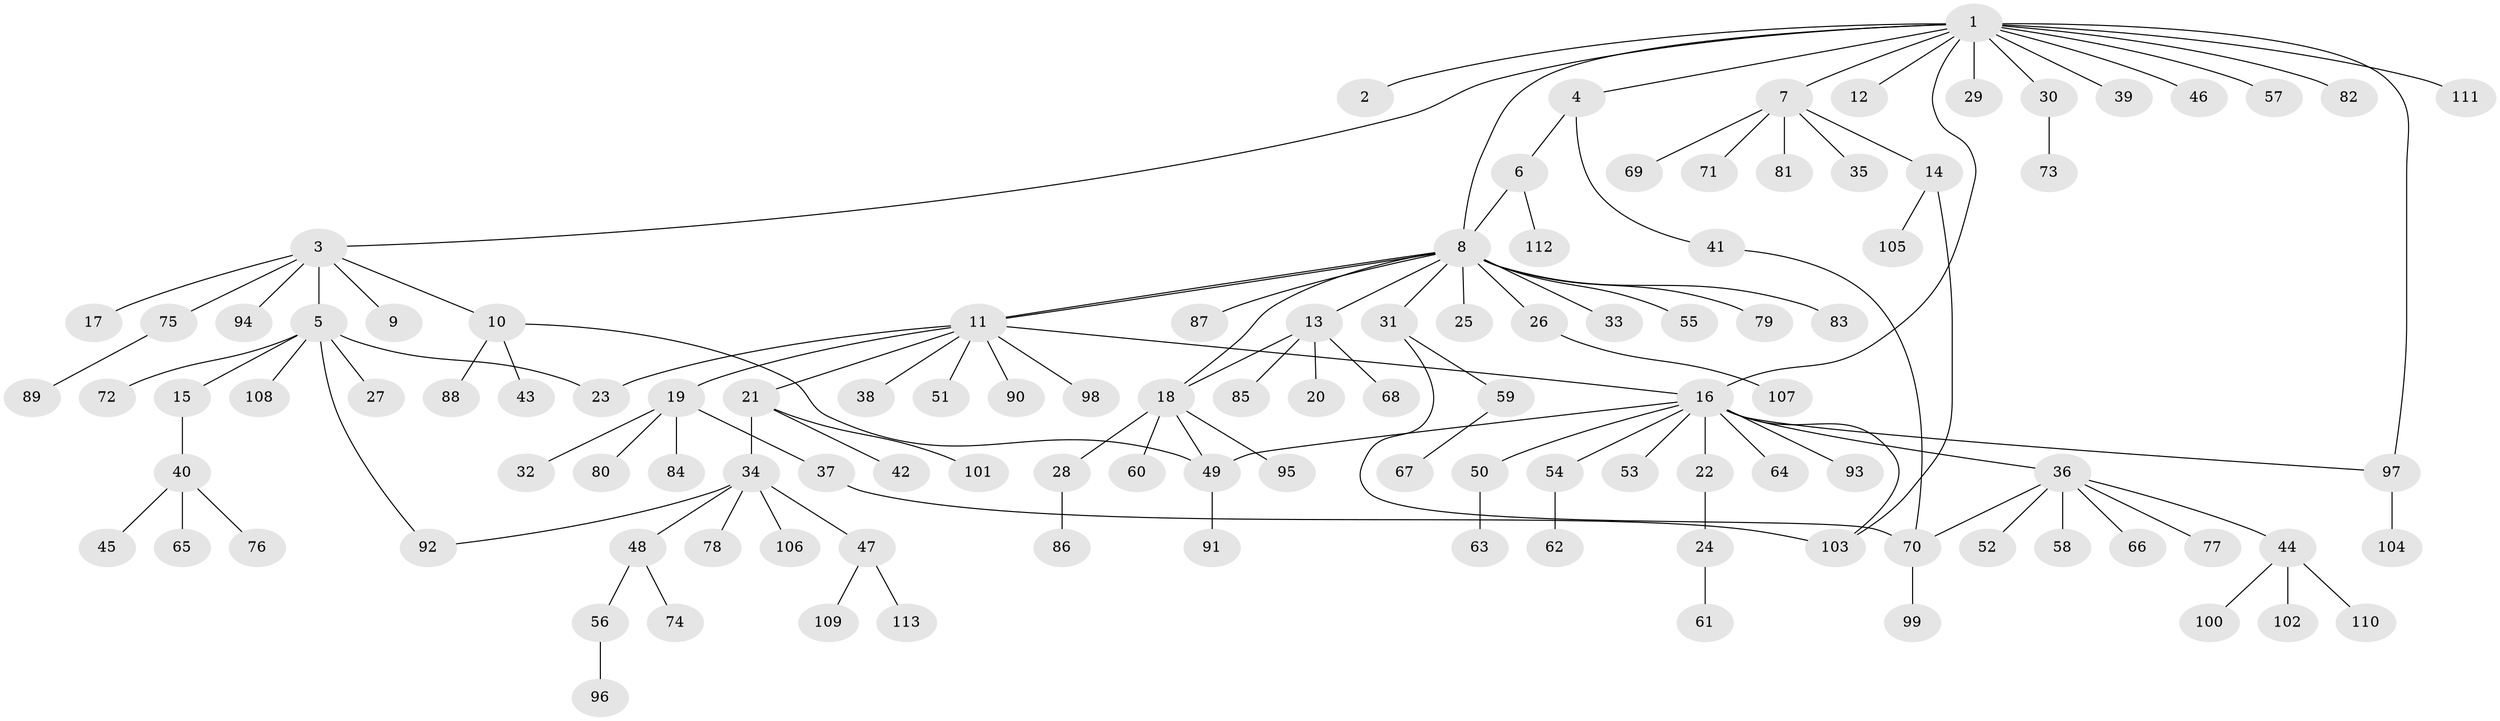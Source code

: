 // Generated by graph-tools (version 1.1) at 2025/26/03/09/25 03:26:06]
// undirected, 113 vertices, 125 edges
graph export_dot {
graph [start="1"]
  node [color=gray90,style=filled];
  1;
  2;
  3;
  4;
  5;
  6;
  7;
  8;
  9;
  10;
  11;
  12;
  13;
  14;
  15;
  16;
  17;
  18;
  19;
  20;
  21;
  22;
  23;
  24;
  25;
  26;
  27;
  28;
  29;
  30;
  31;
  32;
  33;
  34;
  35;
  36;
  37;
  38;
  39;
  40;
  41;
  42;
  43;
  44;
  45;
  46;
  47;
  48;
  49;
  50;
  51;
  52;
  53;
  54;
  55;
  56;
  57;
  58;
  59;
  60;
  61;
  62;
  63;
  64;
  65;
  66;
  67;
  68;
  69;
  70;
  71;
  72;
  73;
  74;
  75;
  76;
  77;
  78;
  79;
  80;
  81;
  82;
  83;
  84;
  85;
  86;
  87;
  88;
  89;
  90;
  91;
  92;
  93;
  94;
  95;
  96;
  97;
  98;
  99;
  100;
  101;
  102;
  103;
  104;
  105;
  106;
  107;
  108;
  109;
  110;
  111;
  112;
  113;
  1 -- 2;
  1 -- 3;
  1 -- 4;
  1 -- 7;
  1 -- 8;
  1 -- 12;
  1 -- 16;
  1 -- 29;
  1 -- 30;
  1 -- 39;
  1 -- 46;
  1 -- 57;
  1 -- 82;
  1 -- 97;
  1 -- 111;
  3 -- 5;
  3 -- 9;
  3 -- 10;
  3 -- 17;
  3 -- 75;
  3 -- 94;
  4 -- 6;
  4 -- 41;
  5 -- 15;
  5 -- 23;
  5 -- 27;
  5 -- 72;
  5 -- 92;
  5 -- 108;
  6 -- 8;
  6 -- 112;
  7 -- 14;
  7 -- 35;
  7 -- 69;
  7 -- 71;
  7 -- 81;
  8 -- 11;
  8 -- 11;
  8 -- 13;
  8 -- 18;
  8 -- 25;
  8 -- 26;
  8 -- 31;
  8 -- 33;
  8 -- 55;
  8 -- 79;
  8 -- 83;
  8 -- 87;
  10 -- 43;
  10 -- 49;
  10 -- 88;
  11 -- 16;
  11 -- 19;
  11 -- 21;
  11 -- 23;
  11 -- 38;
  11 -- 51;
  11 -- 90;
  11 -- 98;
  13 -- 18;
  13 -- 20;
  13 -- 68;
  13 -- 85;
  14 -- 103;
  14 -- 105;
  15 -- 40;
  16 -- 22;
  16 -- 36;
  16 -- 49;
  16 -- 50;
  16 -- 53;
  16 -- 54;
  16 -- 64;
  16 -- 93;
  16 -- 97;
  16 -- 103;
  18 -- 28;
  18 -- 49;
  18 -- 60;
  18 -- 95;
  19 -- 32;
  19 -- 37;
  19 -- 80;
  19 -- 84;
  21 -- 34;
  21 -- 42;
  21 -- 101;
  22 -- 24;
  24 -- 61;
  26 -- 107;
  28 -- 86;
  30 -- 73;
  31 -- 59;
  31 -- 70;
  34 -- 47;
  34 -- 48;
  34 -- 78;
  34 -- 92;
  34 -- 106;
  36 -- 44;
  36 -- 52;
  36 -- 58;
  36 -- 66;
  36 -- 70;
  36 -- 77;
  37 -- 103;
  40 -- 45;
  40 -- 65;
  40 -- 76;
  41 -- 70;
  44 -- 100;
  44 -- 102;
  44 -- 110;
  47 -- 109;
  47 -- 113;
  48 -- 56;
  48 -- 74;
  49 -- 91;
  50 -- 63;
  54 -- 62;
  56 -- 96;
  59 -- 67;
  70 -- 99;
  75 -- 89;
  97 -- 104;
}
